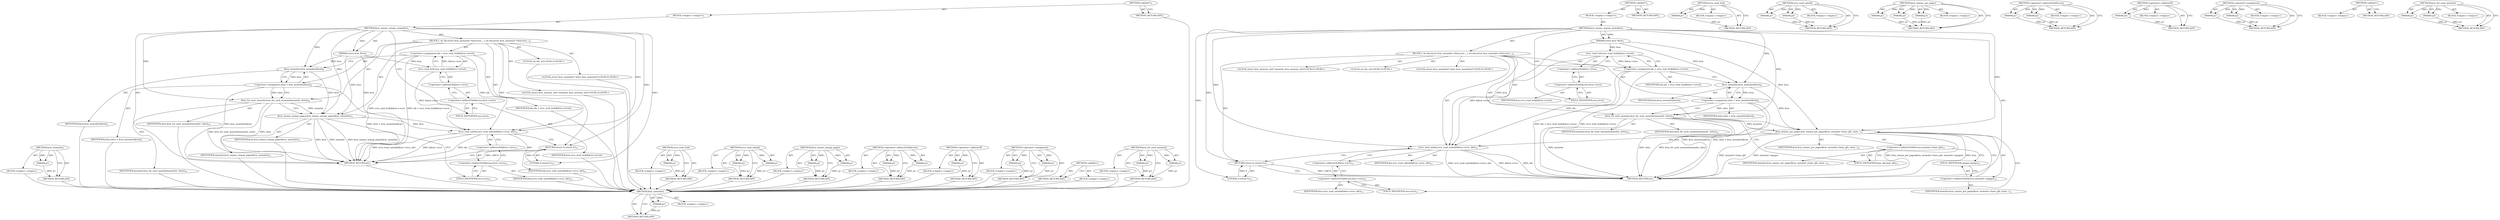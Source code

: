 digraph "kvm_for_each_memslot" {
vulnerable_85 [label=<(METHOD,kvm_memslots)>];
vulnerable_86 [label=<(PARAM,p1)>];
vulnerable_87 [label=<(BLOCK,&lt;empty&gt;,&lt;empty&gt;)>];
vulnerable_88 [label=<(METHOD_RETURN,ANY)>];
vulnerable_6 [label=<(METHOD,&lt;global&gt;)<SUB>1</SUB>>];
vulnerable_7 [label=<(BLOCK,&lt;empty&gt;,&lt;empty&gt;)<SUB>1</SUB>>];
vulnerable_8 [label=<(METHOD,kvm_iommu_unmap_memslots)<SUB>1</SUB>>];
vulnerable_9 [label=<(PARAM,struct kvm *kvm)<SUB>1</SUB>>];
vulnerable_10 [label=<(BLOCK,{
 	int idx;
	struct kvm_memslots *slots;
	stru...,{
 	int idx;
	struct kvm_memslots *slots;
	stru...)<SUB>2</SUB>>];
vulnerable_11 [label="<(LOCAL,int idx: int)<SUB>3</SUB>>"];
vulnerable_12 [label="<(LOCAL,struct kvm_memslots* slots: kvm_memslots*)<SUB>4</SUB>>"];
vulnerable_13 [label="<(LOCAL,struct kvm_memory_slot* memslot: kvm_memory_slot*)<SUB>5</SUB>>"];
vulnerable_14 [label=<(&lt;operator&gt;.assignment,idx = srcu_read_lock(&amp;kvm-&gt;srcu))<SUB>7</SUB>>];
vulnerable_15 [label=<(IDENTIFIER,idx,idx = srcu_read_lock(&amp;kvm-&gt;srcu))<SUB>7</SUB>>];
vulnerable_16 [label=<(srcu_read_lock,srcu_read_lock(&amp;kvm-&gt;srcu))<SUB>7</SUB>>];
vulnerable_17 [label=<(&lt;operator&gt;.addressOf,&amp;kvm-&gt;srcu)<SUB>7</SUB>>];
vulnerable_18 [label=<(&lt;operator&gt;.indirectFieldAccess,kvm-&gt;srcu)<SUB>7</SUB>>];
vulnerable_19 [label=<(IDENTIFIER,kvm,srcu_read_lock(&amp;kvm-&gt;srcu))<SUB>7</SUB>>];
vulnerable_20 [label=<(FIELD_IDENTIFIER,srcu,srcu)<SUB>7</SUB>>];
vulnerable_21 [label=<(&lt;operator&gt;.assignment,slots = kvm_memslots(kvm))<SUB>8</SUB>>];
vulnerable_22 [label=<(IDENTIFIER,slots,slots = kvm_memslots(kvm))<SUB>8</SUB>>];
vulnerable_23 [label=<(kvm_memslots,kvm_memslots(kvm))<SUB>8</SUB>>];
vulnerable_24 [label=<(IDENTIFIER,kvm,kvm_memslots(kvm))<SUB>8</SUB>>];
vulnerable_25 [label=<(kvm_for_each_memslot,kvm_for_each_memslot(memslot, slots))<SUB>10</SUB>>];
vulnerable_26 [label=<(IDENTIFIER,memslot,kvm_for_each_memslot(memslot, slots))<SUB>10</SUB>>];
vulnerable_27 [label=<(IDENTIFIER,slots,kvm_for_each_memslot(memslot, slots))<SUB>10</SUB>>];
vulnerable_28 [label=<(kvm_iommu_put_pages,kvm_iommu_put_pages(kvm, memslot-&gt;base_gfn, mem...)<SUB>11</SUB>>];
vulnerable_29 [label=<(IDENTIFIER,kvm,kvm_iommu_put_pages(kvm, memslot-&gt;base_gfn, mem...)<SUB>11</SUB>>];
vulnerable_30 [label=<(&lt;operator&gt;.indirectFieldAccess,memslot-&gt;base_gfn)<SUB>11</SUB>>];
vulnerable_31 [label=<(IDENTIFIER,memslot,kvm_iommu_put_pages(kvm, memslot-&gt;base_gfn, mem...)<SUB>11</SUB>>];
vulnerable_32 [label=<(FIELD_IDENTIFIER,base_gfn,base_gfn)<SUB>11</SUB>>];
vulnerable_33 [label=<(&lt;operator&gt;.indirectFieldAccess,memslot-&gt;npages)<SUB>11</SUB>>];
vulnerable_34 [label=<(IDENTIFIER,memslot,kvm_iommu_put_pages(kvm, memslot-&gt;base_gfn, mem...)<SUB>11</SUB>>];
vulnerable_35 [label=<(FIELD_IDENTIFIER,npages,npages)<SUB>11</SUB>>];
vulnerable_36 [label=<(srcu_read_unlock,srcu_read_unlock(&amp;kvm-&gt;srcu, idx))<SUB>13</SUB>>];
vulnerable_37 [label=<(&lt;operator&gt;.addressOf,&amp;kvm-&gt;srcu)<SUB>13</SUB>>];
vulnerable_38 [label=<(&lt;operator&gt;.indirectFieldAccess,kvm-&gt;srcu)<SUB>13</SUB>>];
vulnerable_39 [label=<(IDENTIFIER,kvm,srcu_read_unlock(&amp;kvm-&gt;srcu, idx))<SUB>13</SUB>>];
vulnerable_40 [label=<(FIELD_IDENTIFIER,srcu,srcu)<SUB>13</SUB>>];
vulnerable_41 [label=<(IDENTIFIER,idx,srcu_read_unlock(&amp;kvm-&gt;srcu, idx))<SUB>13</SUB>>];
vulnerable_42 [label=<(RETURN,return 0;,return 0;)<SUB>15</SUB>>];
vulnerable_43 [label=<(LITERAL,0,return 0;)<SUB>15</SUB>>];
vulnerable_44 [label=<(METHOD_RETURN,int)<SUB>1</SUB>>];
vulnerable_46 [label=<(METHOD_RETURN,ANY)<SUB>1</SUB>>];
vulnerable_72 [label=<(METHOD,srcu_read_lock)>];
vulnerable_73 [label=<(PARAM,p1)>];
vulnerable_74 [label=<(BLOCK,&lt;empty&gt;,&lt;empty&gt;)>];
vulnerable_75 [label=<(METHOD_RETURN,ANY)>];
vulnerable_100 [label=<(METHOD,srcu_read_unlock)>];
vulnerable_101 [label=<(PARAM,p1)>];
vulnerable_102 [label=<(PARAM,p2)>];
vulnerable_103 [label=<(BLOCK,&lt;empty&gt;,&lt;empty&gt;)>];
vulnerable_104 [label=<(METHOD_RETURN,ANY)>];
vulnerable_94 [label=<(METHOD,kvm_iommu_put_pages)>];
vulnerable_95 [label=<(PARAM,p1)>];
vulnerable_96 [label=<(PARAM,p2)>];
vulnerable_97 [label=<(PARAM,p3)>];
vulnerable_98 [label=<(BLOCK,&lt;empty&gt;,&lt;empty&gt;)>];
vulnerable_99 [label=<(METHOD_RETURN,ANY)>];
vulnerable_80 [label=<(METHOD,&lt;operator&gt;.indirectFieldAccess)>];
vulnerable_81 [label=<(PARAM,p1)>];
vulnerable_82 [label=<(PARAM,p2)>];
vulnerable_83 [label=<(BLOCK,&lt;empty&gt;,&lt;empty&gt;)>];
vulnerable_84 [label=<(METHOD_RETURN,ANY)>];
vulnerable_76 [label=<(METHOD,&lt;operator&gt;.addressOf)>];
vulnerable_77 [label=<(PARAM,p1)>];
vulnerable_78 [label=<(BLOCK,&lt;empty&gt;,&lt;empty&gt;)>];
vulnerable_79 [label=<(METHOD_RETURN,ANY)>];
vulnerable_67 [label=<(METHOD,&lt;operator&gt;.assignment)>];
vulnerable_68 [label=<(PARAM,p1)>];
vulnerable_69 [label=<(PARAM,p2)>];
vulnerable_70 [label=<(BLOCK,&lt;empty&gt;,&lt;empty&gt;)>];
vulnerable_71 [label=<(METHOD_RETURN,ANY)>];
vulnerable_61 [label=<(METHOD,&lt;global&gt;)<SUB>1</SUB>>];
vulnerable_62 [label=<(BLOCK,&lt;empty&gt;,&lt;empty&gt;)>];
vulnerable_63 [label=<(METHOD_RETURN,ANY)>];
vulnerable_89 [label=<(METHOD,kvm_for_each_memslot)>];
vulnerable_90 [label=<(PARAM,p1)>];
vulnerable_91 [label=<(PARAM,p2)>];
vulnerable_92 [label=<(BLOCK,&lt;empty&gt;,&lt;empty&gt;)>];
vulnerable_93 [label=<(METHOD_RETURN,ANY)>];
fixed_80 [label=<(METHOD,kvm_memslots)>];
fixed_81 [label=<(PARAM,p1)>];
fixed_82 [label=<(BLOCK,&lt;empty&gt;,&lt;empty&gt;)>];
fixed_83 [label=<(METHOD_RETURN,ANY)>];
fixed_6 [label=<(METHOD,&lt;global&gt;)<SUB>1</SUB>>];
fixed_7 [label=<(BLOCK,&lt;empty&gt;,&lt;empty&gt;)<SUB>1</SUB>>];
fixed_8 [label=<(METHOD,kvm_iommu_unmap_memslots)<SUB>1</SUB>>];
fixed_9 [label=<(PARAM,struct kvm *kvm)<SUB>1</SUB>>];
fixed_10 [label=<(BLOCK,{
 	int idx;
	struct kvm_memslots *slots;
	stru...,{
 	int idx;
	struct kvm_memslots *slots;
	stru...)<SUB>2</SUB>>];
fixed_11 [label="<(LOCAL,int idx: int)<SUB>3</SUB>>"];
fixed_12 [label="<(LOCAL,struct kvm_memslots* slots: kvm_memslots*)<SUB>4</SUB>>"];
fixed_13 [label="<(LOCAL,struct kvm_memory_slot* memslot: kvm_memory_slot*)<SUB>5</SUB>>"];
fixed_14 [label=<(&lt;operator&gt;.assignment,idx = srcu_read_lock(&amp;kvm-&gt;srcu))<SUB>7</SUB>>];
fixed_15 [label=<(IDENTIFIER,idx,idx = srcu_read_lock(&amp;kvm-&gt;srcu))<SUB>7</SUB>>];
fixed_16 [label=<(srcu_read_lock,srcu_read_lock(&amp;kvm-&gt;srcu))<SUB>7</SUB>>];
fixed_17 [label=<(&lt;operator&gt;.addressOf,&amp;kvm-&gt;srcu)<SUB>7</SUB>>];
fixed_18 [label=<(&lt;operator&gt;.indirectFieldAccess,kvm-&gt;srcu)<SUB>7</SUB>>];
fixed_19 [label=<(IDENTIFIER,kvm,srcu_read_lock(&amp;kvm-&gt;srcu))<SUB>7</SUB>>];
fixed_20 [label=<(FIELD_IDENTIFIER,srcu,srcu)<SUB>7</SUB>>];
fixed_21 [label=<(&lt;operator&gt;.assignment,slots = kvm_memslots(kvm))<SUB>8</SUB>>];
fixed_22 [label=<(IDENTIFIER,slots,slots = kvm_memslots(kvm))<SUB>8</SUB>>];
fixed_23 [label=<(kvm_memslots,kvm_memslots(kvm))<SUB>8</SUB>>];
fixed_24 [label=<(IDENTIFIER,kvm,kvm_memslots(kvm))<SUB>8</SUB>>];
fixed_25 [label=<(kvm_for_each_memslot,kvm_for_each_memslot(memslot, slots))<SUB>10</SUB>>];
fixed_26 [label=<(IDENTIFIER,memslot,kvm_for_each_memslot(memslot, slots))<SUB>10</SUB>>];
fixed_27 [label=<(IDENTIFIER,slots,kvm_for_each_memslot(memslot, slots))<SUB>10</SUB>>];
fixed_28 [label=<(kvm_iommu_unmap_pages,kvm_iommu_unmap_pages(kvm, memslot))<SUB>11</SUB>>];
fixed_29 [label=<(IDENTIFIER,kvm,kvm_iommu_unmap_pages(kvm, memslot))<SUB>11</SUB>>];
fixed_30 [label=<(IDENTIFIER,memslot,kvm_iommu_unmap_pages(kvm, memslot))<SUB>11</SUB>>];
fixed_31 [label=<(srcu_read_unlock,srcu_read_unlock(&amp;kvm-&gt;srcu, idx))<SUB>13</SUB>>];
fixed_32 [label=<(&lt;operator&gt;.addressOf,&amp;kvm-&gt;srcu)<SUB>13</SUB>>];
fixed_33 [label=<(&lt;operator&gt;.indirectFieldAccess,kvm-&gt;srcu)<SUB>13</SUB>>];
fixed_34 [label=<(IDENTIFIER,kvm,srcu_read_unlock(&amp;kvm-&gt;srcu, idx))<SUB>13</SUB>>];
fixed_35 [label=<(FIELD_IDENTIFIER,srcu,srcu)<SUB>13</SUB>>];
fixed_36 [label=<(IDENTIFIER,idx,srcu_read_unlock(&amp;kvm-&gt;srcu, idx))<SUB>13</SUB>>];
fixed_37 [label=<(RETURN,return 0;,return 0;)<SUB>15</SUB>>];
fixed_38 [label=<(LITERAL,0,return 0;)<SUB>15</SUB>>];
fixed_39 [label=<(METHOD_RETURN,int)<SUB>1</SUB>>];
fixed_41 [label=<(METHOD_RETURN,ANY)<SUB>1</SUB>>];
fixed_67 [label=<(METHOD,srcu_read_lock)>];
fixed_68 [label=<(PARAM,p1)>];
fixed_69 [label=<(BLOCK,&lt;empty&gt;,&lt;empty&gt;)>];
fixed_70 [label=<(METHOD_RETURN,ANY)>];
fixed_94 [label=<(METHOD,srcu_read_unlock)>];
fixed_95 [label=<(PARAM,p1)>];
fixed_96 [label=<(PARAM,p2)>];
fixed_97 [label=<(BLOCK,&lt;empty&gt;,&lt;empty&gt;)>];
fixed_98 [label=<(METHOD_RETURN,ANY)>];
fixed_89 [label=<(METHOD,kvm_iommu_unmap_pages)>];
fixed_90 [label=<(PARAM,p1)>];
fixed_91 [label=<(PARAM,p2)>];
fixed_92 [label=<(BLOCK,&lt;empty&gt;,&lt;empty&gt;)>];
fixed_93 [label=<(METHOD_RETURN,ANY)>];
fixed_75 [label=<(METHOD,&lt;operator&gt;.indirectFieldAccess)>];
fixed_76 [label=<(PARAM,p1)>];
fixed_77 [label=<(PARAM,p2)>];
fixed_78 [label=<(BLOCK,&lt;empty&gt;,&lt;empty&gt;)>];
fixed_79 [label=<(METHOD_RETURN,ANY)>];
fixed_71 [label=<(METHOD,&lt;operator&gt;.addressOf)>];
fixed_72 [label=<(PARAM,p1)>];
fixed_73 [label=<(BLOCK,&lt;empty&gt;,&lt;empty&gt;)>];
fixed_74 [label=<(METHOD_RETURN,ANY)>];
fixed_62 [label=<(METHOD,&lt;operator&gt;.assignment)>];
fixed_63 [label=<(PARAM,p1)>];
fixed_64 [label=<(PARAM,p2)>];
fixed_65 [label=<(BLOCK,&lt;empty&gt;,&lt;empty&gt;)>];
fixed_66 [label=<(METHOD_RETURN,ANY)>];
fixed_56 [label=<(METHOD,&lt;global&gt;)<SUB>1</SUB>>];
fixed_57 [label=<(BLOCK,&lt;empty&gt;,&lt;empty&gt;)>];
fixed_58 [label=<(METHOD_RETURN,ANY)>];
fixed_84 [label=<(METHOD,kvm_for_each_memslot)>];
fixed_85 [label=<(PARAM,p1)>];
fixed_86 [label=<(PARAM,p2)>];
fixed_87 [label=<(BLOCK,&lt;empty&gt;,&lt;empty&gt;)>];
fixed_88 [label=<(METHOD_RETURN,ANY)>];
vulnerable_85 -> vulnerable_86  [key=0, label="AST: "];
vulnerable_85 -> vulnerable_86  [key=1, label="DDG: "];
vulnerable_85 -> vulnerable_87  [key=0, label="AST: "];
vulnerable_85 -> vulnerable_88  [key=0, label="AST: "];
vulnerable_85 -> vulnerable_88  [key=1, label="CFG: "];
vulnerable_86 -> vulnerable_88  [key=0, label="DDG: p1"];
vulnerable_6 -> vulnerable_7  [key=0, label="AST: "];
vulnerable_6 -> vulnerable_46  [key=0, label="AST: "];
vulnerable_6 -> vulnerable_46  [key=1, label="CFG: "];
vulnerable_7 -> vulnerable_8  [key=0, label="AST: "];
vulnerable_8 -> vulnerable_9  [key=0, label="AST: "];
vulnerable_8 -> vulnerable_9  [key=1, label="DDG: "];
vulnerable_8 -> vulnerable_10  [key=0, label="AST: "];
vulnerable_8 -> vulnerable_44  [key=0, label="AST: "];
vulnerable_8 -> vulnerable_20  [key=0, label="CFG: "];
vulnerable_8 -> vulnerable_42  [key=0, label="DDG: "];
vulnerable_8 -> vulnerable_25  [key=0, label="DDG: "];
vulnerable_8 -> vulnerable_28  [key=0, label="DDG: "];
vulnerable_8 -> vulnerable_36  [key=0, label="DDG: "];
vulnerable_8 -> vulnerable_43  [key=0, label="DDG: "];
vulnerable_8 -> vulnerable_23  [key=0, label="DDG: "];
vulnerable_9 -> vulnerable_28  [key=0, label="DDG: kvm"];
vulnerable_9 -> vulnerable_36  [key=0, label="DDG: kvm"];
vulnerable_9 -> vulnerable_16  [key=0, label="DDG: kvm"];
vulnerable_9 -> vulnerable_23  [key=0, label="DDG: kvm"];
vulnerable_10 -> vulnerable_11  [key=0, label="AST: "];
vulnerable_10 -> vulnerable_12  [key=0, label="AST: "];
vulnerable_10 -> vulnerable_13  [key=0, label="AST: "];
vulnerable_10 -> vulnerable_14  [key=0, label="AST: "];
vulnerable_10 -> vulnerable_21  [key=0, label="AST: "];
vulnerable_10 -> vulnerable_25  [key=0, label="AST: "];
vulnerable_10 -> vulnerable_28  [key=0, label="AST: "];
vulnerable_10 -> vulnerable_36  [key=0, label="AST: "];
vulnerable_10 -> vulnerable_42  [key=0, label="AST: "];
vulnerable_14 -> vulnerable_15  [key=0, label="AST: "];
vulnerable_14 -> vulnerable_16  [key=0, label="AST: "];
vulnerable_14 -> vulnerable_23  [key=0, label="CFG: "];
vulnerable_14 -> vulnerable_44  [key=0, label="DDG: srcu_read_lock(&amp;kvm-&gt;srcu)"];
vulnerable_14 -> vulnerable_44  [key=1, label="DDG: idx = srcu_read_lock(&amp;kvm-&gt;srcu)"];
vulnerable_14 -> vulnerable_36  [key=0, label="DDG: idx"];
vulnerable_16 -> vulnerable_17  [key=0, label="AST: "];
vulnerable_16 -> vulnerable_14  [key=0, label="CFG: "];
vulnerable_16 -> vulnerable_14  [key=1, label="DDG: &amp;kvm-&gt;srcu"];
vulnerable_16 -> vulnerable_36  [key=0, label="DDG: &amp;kvm-&gt;srcu"];
vulnerable_17 -> vulnerable_18  [key=0, label="AST: "];
vulnerable_17 -> vulnerable_16  [key=0, label="CFG: "];
vulnerable_18 -> vulnerable_19  [key=0, label="AST: "];
vulnerable_18 -> vulnerable_20  [key=0, label="AST: "];
vulnerable_18 -> vulnerable_17  [key=0, label="CFG: "];
vulnerable_20 -> vulnerable_18  [key=0, label="CFG: "];
vulnerable_21 -> vulnerable_22  [key=0, label="AST: "];
vulnerable_21 -> vulnerable_23  [key=0, label="AST: "];
vulnerable_21 -> vulnerable_25  [key=0, label="CFG: "];
vulnerable_21 -> vulnerable_25  [key=1, label="DDG: slots"];
vulnerable_21 -> vulnerable_44  [key=0, label="DDG: kvm_memslots(kvm)"];
vulnerable_21 -> vulnerable_44  [key=1, label="DDG: slots = kvm_memslots(kvm)"];
vulnerable_23 -> vulnerable_24  [key=0, label="AST: "];
vulnerable_23 -> vulnerable_21  [key=0, label="CFG: "];
vulnerable_23 -> vulnerable_21  [key=1, label="DDG: kvm"];
vulnerable_23 -> vulnerable_28  [key=0, label="DDG: kvm"];
vulnerable_25 -> vulnerable_26  [key=0, label="AST: "];
vulnerable_25 -> vulnerable_27  [key=0, label="AST: "];
vulnerable_25 -> vulnerable_32  [key=0, label="CFG: "];
vulnerable_25 -> vulnerable_44  [key=0, label="DDG: memslot"];
vulnerable_25 -> vulnerable_44  [key=1, label="DDG: slots"];
vulnerable_25 -> vulnerable_44  [key=2, label="DDG: kvm_for_each_memslot(memslot, slots)"];
vulnerable_25 -> vulnerable_28  [key=0, label="DDG: memslot"];
vulnerable_28 -> vulnerable_29  [key=0, label="AST: "];
vulnerable_28 -> vulnerable_30  [key=0, label="AST: "];
vulnerable_28 -> vulnerable_33  [key=0, label="AST: "];
vulnerable_28 -> vulnerable_40  [key=0, label="CFG: "];
vulnerable_28 -> vulnerable_44  [key=0, label="DDG: kvm"];
vulnerable_28 -> vulnerable_44  [key=1, label="DDG: memslot-&gt;base_gfn"];
vulnerable_28 -> vulnerable_44  [key=2, label="DDG: memslot-&gt;npages"];
vulnerable_28 -> vulnerable_44  [key=3, label="DDG: kvm_iommu_put_pages(kvm, memslot-&gt;base_gfn, memslot-&gt;npages)"];
vulnerable_28 -> vulnerable_36  [key=0, label="DDG: kvm"];
vulnerable_30 -> vulnerable_31  [key=0, label="AST: "];
vulnerable_30 -> vulnerable_32  [key=0, label="AST: "];
vulnerable_30 -> vulnerable_35  [key=0, label="CFG: "];
vulnerable_32 -> vulnerable_30  [key=0, label="CFG: "];
vulnerable_33 -> vulnerable_34  [key=0, label="AST: "];
vulnerable_33 -> vulnerable_35  [key=0, label="AST: "];
vulnerable_33 -> vulnerable_28  [key=0, label="CFG: "];
vulnerable_35 -> vulnerable_33  [key=0, label="CFG: "];
vulnerable_36 -> vulnerable_37  [key=0, label="AST: "];
vulnerable_36 -> vulnerable_41  [key=0, label="AST: "];
vulnerable_36 -> vulnerable_42  [key=0, label="CFG: "];
vulnerable_36 -> vulnerable_44  [key=0, label="DDG: &amp;kvm-&gt;srcu"];
vulnerable_36 -> vulnerable_44  [key=1, label="DDG: idx"];
vulnerable_36 -> vulnerable_44  [key=2, label="DDG: srcu_read_unlock(&amp;kvm-&gt;srcu, idx)"];
vulnerable_37 -> vulnerable_38  [key=0, label="AST: "];
vulnerable_37 -> vulnerable_36  [key=0, label="CFG: "];
vulnerable_38 -> vulnerable_39  [key=0, label="AST: "];
vulnerable_38 -> vulnerable_40  [key=0, label="AST: "];
vulnerable_38 -> vulnerable_37  [key=0, label="CFG: "];
vulnerable_40 -> vulnerable_38  [key=0, label="CFG: "];
vulnerable_42 -> vulnerable_43  [key=0, label="AST: "];
vulnerable_42 -> vulnerable_44  [key=0, label="CFG: "];
vulnerable_42 -> vulnerable_44  [key=1, label="DDG: &lt;RET&gt;"];
vulnerable_43 -> vulnerable_42  [key=0, label="DDG: 0"];
vulnerable_72 -> vulnerable_73  [key=0, label="AST: "];
vulnerable_72 -> vulnerable_73  [key=1, label="DDG: "];
vulnerable_72 -> vulnerable_74  [key=0, label="AST: "];
vulnerable_72 -> vulnerable_75  [key=0, label="AST: "];
vulnerable_72 -> vulnerable_75  [key=1, label="CFG: "];
vulnerable_73 -> vulnerable_75  [key=0, label="DDG: p1"];
vulnerable_100 -> vulnerable_101  [key=0, label="AST: "];
vulnerable_100 -> vulnerable_101  [key=1, label="DDG: "];
vulnerable_100 -> vulnerable_103  [key=0, label="AST: "];
vulnerable_100 -> vulnerable_102  [key=0, label="AST: "];
vulnerable_100 -> vulnerable_102  [key=1, label="DDG: "];
vulnerable_100 -> vulnerable_104  [key=0, label="AST: "];
vulnerable_100 -> vulnerable_104  [key=1, label="CFG: "];
vulnerable_101 -> vulnerable_104  [key=0, label="DDG: p1"];
vulnerable_102 -> vulnerable_104  [key=0, label="DDG: p2"];
vulnerable_94 -> vulnerable_95  [key=0, label="AST: "];
vulnerable_94 -> vulnerable_95  [key=1, label="DDG: "];
vulnerable_94 -> vulnerable_98  [key=0, label="AST: "];
vulnerable_94 -> vulnerable_96  [key=0, label="AST: "];
vulnerable_94 -> vulnerable_96  [key=1, label="DDG: "];
vulnerable_94 -> vulnerable_99  [key=0, label="AST: "];
vulnerable_94 -> vulnerable_99  [key=1, label="CFG: "];
vulnerable_94 -> vulnerable_97  [key=0, label="AST: "];
vulnerable_94 -> vulnerable_97  [key=1, label="DDG: "];
vulnerable_95 -> vulnerable_99  [key=0, label="DDG: p1"];
vulnerable_96 -> vulnerable_99  [key=0, label="DDG: p2"];
vulnerable_97 -> vulnerable_99  [key=0, label="DDG: p3"];
vulnerable_80 -> vulnerable_81  [key=0, label="AST: "];
vulnerable_80 -> vulnerable_81  [key=1, label="DDG: "];
vulnerable_80 -> vulnerable_83  [key=0, label="AST: "];
vulnerable_80 -> vulnerable_82  [key=0, label="AST: "];
vulnerable_80 -> vulnerable_82  [key=1, label="DDG: "];
vulnerable_80 -> vulnerable_84  [key=0, label="AST: "];
vulnerable_80 -> vulnerable_84  [key=1, label="CFG: "];
vulnerable_81 -> vulnerable_84  [key=0, label="DDG: p1"];
vulnerable_82 -> vulnerable_84  [key=0, label="DDG: p2"];
vulnerable_76 -> vulnerable_77  [key=0, label="AST: "];
vulnerable_76 -> vulnerable_77  [key=1, label="DDG: "];
vulnerable_76 -> vulnerable_78  [key=0, label="AST: "];
vulnerable_76 -> vulnerable_79  [key=0, label="AST: "];
vulnerable_76 -> vulnerable_79  [key=1, label="CFG: "];
vulnerable_77 -> vulnerable_79  [key=0, label="DDG: p1"];
vulnerable_67 -> vulnerable_68  [key=0, label="AST: "];
vulnerable_67 -> vulnerable_68  [key=1, label="DDG: "];
vulnerable_67 -> vulnerable_70  [key=0, label="AST: "];
vulnerable_67 -> vulnerable_69  [key=0, label="AST: "];
vulnerable_67 -> vulnerable_69  [key=1, label="DDG: "];
vulnerable_67 -> vulnerable_71  [key=0, label="AST: "];
vulnerable_67 -> vulnerable_71  [key=1, label="CFG: "];
vulnerable_68 -> vulnerable_71  [key=0, label="DDG: p1"];
vulnerable_69 -> vulnerable_71  [key=0, label="DDG: p2"];
vulnerable_61 -> vulnerable_62  [key=0, label="AST: "];
vulnerable_61 -> vulnerable_63  [key=0, label="AST: "];
vulnerable_61 -> vulnerable_63  [key=1, label="CFG: "];
vulnerable_89 -> vulnerable_90  [key=0, label="AST: "];
vulnerable_89 -> vulnerable_90  [key=1, label="DDG: "];
vulnerable_89 -> vulnerable_92  [key=0, label="AST: "];
vulnerable_89 -> vulnerable_91  [key=0, label="AST: "];
vulnerable_89 -> vulnerable_91  [key=1, label="DDG: "];
vulnerable_89 -> vulnerable_93  [key=0, label="AST: "];
vulnerable_89 -> vulnerable_93  [key=1, label="CFG: "];
vulnerable_90 -> vulnerable_93  [key=0, label="DDG: p1"];
vulnerable_91 -> vulnerable_93  [key=0, label="DDG: p2"];
fixed_80 -> fixed_81  [key=0, label="AST: "];
fixed_80 -> fixed_81  [key=1, label="DDG: "];
fixed_80 -> fixed_82  [key=0, label="AST: "];
fixed_80 -> fixed_83  [key=0, label="AST: "];
fixed_80 -> fixed_83  [key=1, label="CFG: "];
fixed_81 -> fixed_83  [key=0, label="DDG: p1"];
fixed_82 -> vulnerable_85  [key=0];
fixed_83 -> vulnerable_85  [key=0];
fixed_6 -> fixed_7  [key=0, label="AST: "];
fixed_6 -> fixed_41  [key=0, label="AST: "];
fixed_6 -> fixed_41  [key=1, label="CFG: "];
fixed_7 -> fixed_8  [key=0, label="AST: "];
fixed_8 -> fixed_9  [key=0, label="AST: "];
fixed_8 -> fixed_9  [key=1, label="DDG: "];
fixed_8 -> fixed_10  [key=0, label="AST: "];
fixed_8 -> fixed_39  [key=0, label="AST: "];
fixed_8 -> fixed_20  [key=0, label="CFG: "];
fixed_8 -> fixed_37  [key=0, label="DDG: "];
fixed_8 -> fixed_25  [key=0, label="DDG: "];
fixed_8 -> fixed_28  [key=0, label="DDG: "];
fixed_8 -> fixed_31  [key=0, label="DDG: "];
fixed_8 -> fixed_38  [key=0, label="DDG: "];
fixed_8 -> fixed_23  [key=0, label="DDG: "];
fixed_9 -> fixed_28  [key=0, label="DDG: kvm"];
fixed_9 -> fixed_31  [key=0, label="DDG: kvm"];
fixed_9 -> fixed_16  [key=0, label="DDG: kvm"];
fixed_9 -> fixed_23  [key=0, label="DDG: kvm"];
fixed_10 -> fixed_11  [key=0, label="AST: "];
fixed_10 -> fixed_12  [key=0, label="AST: "];
fixed_10 -> fixed_13  [key=0, label="AST: "];
fixed_10 -> fixed_14  [key=0, label="AST: "];
fixed_10 -> fixed_21  [key=0, label="AST: "];
fixed_10 -> fixed_25  [key=0, label="AST: "];
fixed_10 -> fixed_28  [key=0, label="AST: "];
fixed_10 -> fixed_31  [key=0, label="AST: "];
fixed_10 -> fixed_37  [key=0, label="AST: "];
fixed_11 -> vulnerable_85  [key=0];
fixed_12 -> vulnerable_85  [key=0];
fixed_13 -> vulnerable_85  [key=0];
fixed_14 -> fixed_15  [key=0, label="AST: "];
fixed_14 -> fixed_16  [key=0, label="AST: "];
fixed_14 -> fixed_23  [key=0, label="CFG: "];
fixed_14 -> fixed_39  [key=0, label="DDG: srcu_read_lock(&amp;kvm-&gt;srcu)"];
fixed_14 -> fixed_39  [key=1, label="DDG: idx = srcu_read_lock(&amp;kvm-&gt;srcu)"];
fixed_14 -> fixed_31  [key=0, label="DDG: idx"];
fixed_15 -> vulnerable_85  [key=0];
fixed_16 -> fixed_17  [key=0, label="AST: "];
fixed_16 -> fixed_14  [key=0, label="CFG: "];
fixed_16 -> fixed_14  [key=1, label="DDG: &amp;kvm-&gt;srcu"];
fixed_16 -> fixed_31  [key=0, label="DDG: &amp;kvm-&gt;srcu"];
fixed_17 -> fixed_18  [key=0, label="AST: "];
fixed_17 -> fixed_16  [key=0, label="CFG: "];
fixed_18 -> fixed_19  [key=0, label="AST: "];
fixed_18 -> fixed_20  [key=0, label="AST: "];
fixed_18 -> fixed_17  [key=0, label="CFG: "];
fixed_19 -> vulnerable_85  [key=0];
fixed_20 -> fixed_18  [key=0, label="CFG: "];
fixed_21 -> fixed_22  [key=0, label="AST: "];
fixed_21 -> fixed_23  [key=0, label="AST: "];
fixed_21 -> fixed_25  [key=0, label="CFG: "];
fixed_21 -> fixed_25  [key=1, label="DDG: slots"];
fixed_21 -> fixed_39  [key=0, label="DDG: kvm_memslots(kvm)"];
fixed_21 -> fixed_39  [key=1, label="DDG: slots = kvm_memslots(kvm)"];
fixed_22 -> vulnerable_85  [key=0];
fixed_23 -> fixed_24  [key=0, label="AST: "];
fixed_23 -> fixed_21  [key=0, label="CFG: "];
fixed_23 -> fixed_21  [key=1, label="DDG: kvm"];
fixed_23 -> fixed_28  [key=0, label="DDG: kvm"];
fixed_24 -> vulnerable_85  [key=0];
fixed_25 -> fixed_26  [key=0, label="AST: "];
fixed_25 -> fixed_27  [key=0, label="AST: "];
fixed_25 -> fixed_28  [key=0, label="CFG: "];
fixed_25 -> fixed_28  [key=1, label="DDG: memslot"];
fixed_25 -> fixed_39  [key=0, label="DDG: slots"];
fixed_25 -> fixed_39  [key=1, label="DDG: kvm_for_each_memslot(memslot, slots)"];
fixed_26 -> vulnerable_85  [key=0];
fixed_27 -> vulnerable_85  [key=0];
fixed_28 -> fixed_29  [key=0, label="AST: "];
fixed_28 -> fixed_30  [key=0, label="AST: "];
fixed_28 -> fixed_35  [key=0, label="CFG: "];
fixed_28 -> fixed_39  [key=0, label="DDG: kvm"];
fixed_28 -> fixed_39  [key=1, label="DDG: memslot"];
fixed_28 -> fixed_39  [key=2, label="DDG: kvm_iommu_unmap_pages(kvm, memslot)"];
fixed_28 -> fixed_31  [key=0, label="DDG: kvm"];
fixed_29 -> vulnerable_85  [key=0];
fixed_30 -> vulnerable_85  [key=0];
fixed_31 -> fixed_32  [key=0, label="AST: "];
fixed_31 -> fixed_36  [key=0, label="AST: "];
fixed_31 -> fixed_37  [key=0, label="CFG: "];
fixed_31 -> fixed_39  [key=0, label="DDG: &amp;kvm-&gt;srcu"];
fixed_31 -> fixed_39  [key=1, label="DDG: idx"];
fixed_31 -> fixed_39  [key=2, label="DDG: srcu_read_unlock(&amp;kvm-&gt;srcu, idx)"];
fixed_32 -> fixed_33  [key=0, label="AST: "];
fixed_32 -> fixed_31  [key=0, label="CFG: "];
fixed_33 -> fixed_34  [key=0, label="AST: "];
fixed_33 -> fixed_35  [key=0, label="AST: "];
fixed_33 -> fixed_32  [key=0, label="CFG: "];
fixed_34 -> vulnerable_85  [key=0];
fixed_35 -> fixed_33  [key=0, label="CFG: "];
fixed_36 -> vulnerable_85  [key=0];
fixed_37 -> fixed_38  [key=0, label="AST: "];
fixed_37 -> fixed_39  [key=0, label="CFG: "];
fixed_37 -> fixed_39  [key=1, label="DDG: &lt;RET&gt;"];
fixed_38 -> fixed_37  [key=0, label="DDG: 0"];
fixed_39 -> vulnerable_85  [key=0];
fixed_41 -> vulnerable_85  [key=0];
fixed_67 -> fixed_68  [key=0, label="AST: "];
fixed_67 -> fixed_68  [key=1, label="DDG: "];
fixed_67 -> fixed_69  [key=0, label="AST: "];
fixed_67 -> fixed_70  [key=0, label="AST: "];
fixed_67 -> fixed_70  [key=1, label="CFG: "];
fixed_68 -> fixed_70  [key=0, label="DDG: p1"];
fixed_69 -> vulnerable_85  [key=0];
fixed_70 -> vulnerable_85  [key=0];
fixed_94 -> fixed_95  [key=0, label="AST: "];
fixed_94 -> fixed_95  [key=1, label="DDG: "];
fixed_94 -> fixed_97  [key=0, label="AST: "];
fixed_94 -> fixed_96  [key=0, label="AST: "];
fixed_94 -> fixed_96  [key=1, label="DDG: "];
fixed_94 -> fixed_98  [key=0, label="AST: "];
fixed_94 -> fixed_98  [key=1, label="CFG: "];
fixed_95 -> fixed_98  [key=0, label="DDG: p1"];
fixed_96 -> fixed_98  [key=0, label="DDG: p2"];
fixed_97 -> vulnerable_85  [key=0];
fixed_98 -> vulnerable_85  [key=0];
fixed_89 -> fixed_90  [key=0, label="AST: "];
fixed_89 -> fixed_90  [key=1, label="DDG: "];
fixed_89 -> fixed_92  [key=0, label="AST: "];
fixed_89 -> fixed_91  [key=0, label="AST: "];
fixed_89 -> fixed_91  [key=1, label="DDG: "];
fixed_89 -> fixed_93  [key=0, label="AST: "];
fixed_89 -> fixed_93  [key=1, label="CFG: "];
fixed_90 -> fixed_93  [key=0, label="DDG: p1"];
fixed_91 -> fixed_93  [key=0, label="DDG: p2"];
fixed_92 -> vulnerable_85  [key=0];
fixed_93 -> vulnerable_85  [key=0];
fixed_75 -> fixed_76  [key=0, label="AST: "];
fixed_75 -> fixed_76  [key=1, label="DDG: "];
fixed_75 -> fixed_78  [key=0, label="AST: "];
fixed_75 -> fixed_77  [key=0, label="AST: "];
fixed_75 -> fixed_77  [key=1, label="DDG: "];
fixed_75 -> fixed_79  [key=0, label="AST: "];
fixed_75 -> fixed_79  [key=1, label="CFG: "];
fixed_76 -> fixed_79  [key=0, label="DDG: p1"];
fixed_77 -> fixed_79  [key=0, label="DDG: p2"];
fixed_78 -> vulnerable_85  [key=0];
fixed_79 -> vulnerable_85  [key=0];
fixed_71 -> fixed_72  [key=0, label="AST: "];
fixed_71 -> fixed_72  [key=1, label="DDG: "];
fixed_71 -> fixed_73  [key=0, label="AST: "];
fixed_71 -> fixed_74  [key=0, label="AST: "];
fixed_71 -> fixed_74  [key=1, label="CFG: "];
fixed_72 -> fixed_74  [key=0, label="DDG: p1"];
fixed_73 -> vulnerable_85  [key=0];
fixed_74 -> vulnerable_85  [key=0];
fixed_62 -> fixed_63  [key=0, label="AST: "];
fixed_62 -> fixed_63  [key=1, label="DDG: "];
fixed_62 -> fixed_65  [key=0, label="AST: "];
fixed_62 -> fixed_64  [key=0, label="AST: "];
fixed_62 -> fixed_64  [key=1, label="DDG: "];
fixed_62 -> fixed_66  [key=0, label="AST: "];
fixed_62 -> fixed_66  [key=1, label="CFG: "];
fixed_63 -> fixed_66  [key=0, label="DDG: p1"];
fixed_64 -> fixed_66  [key=0, label="DDG: p2"];
fixed_65 -> vulnerable_85  [key=0];
fixed_66 -> vulnerable_85  [key=0];
fixed_56 -> fixed_57  [key=0, label="AST: "];
fixed_56 -> fixed_58  [key=0, label="AST: "];
fixed_56 -> fixed_58  [key=1, label="CFG: "];
fixed_57 -> vulnerable_85  [key=0];
fixed_58 -> vulnerable_85  [key=0];
fixed_84 -> fixed_85  [key=0, label="AST: "];
fixed_84 -> fixed_85  [key=1, label="DDG: "];
fixed_84 -> fixed_87  [key=0, label="AST: "];
fixed_84 -> fixed_86  [key=0, label="AST: "];
fixed_84 -> fixed_86  [key=1, label="DDG: "];
fixed_84 -> fixed_88  [key=0, label="AST: "];
fixed_84 -> fixed_88  [key=1, label="CFG: "];
fixed_85 -> fixed_88  [key=0, label="DDG: p1"];
fixed_86 -> fixed_88  [key=0, label="DDG: p2"];
fixed_87 -> vulnerable_85  [key=0];
fixed_88 -> vulnerable_85  [key=0];
}
